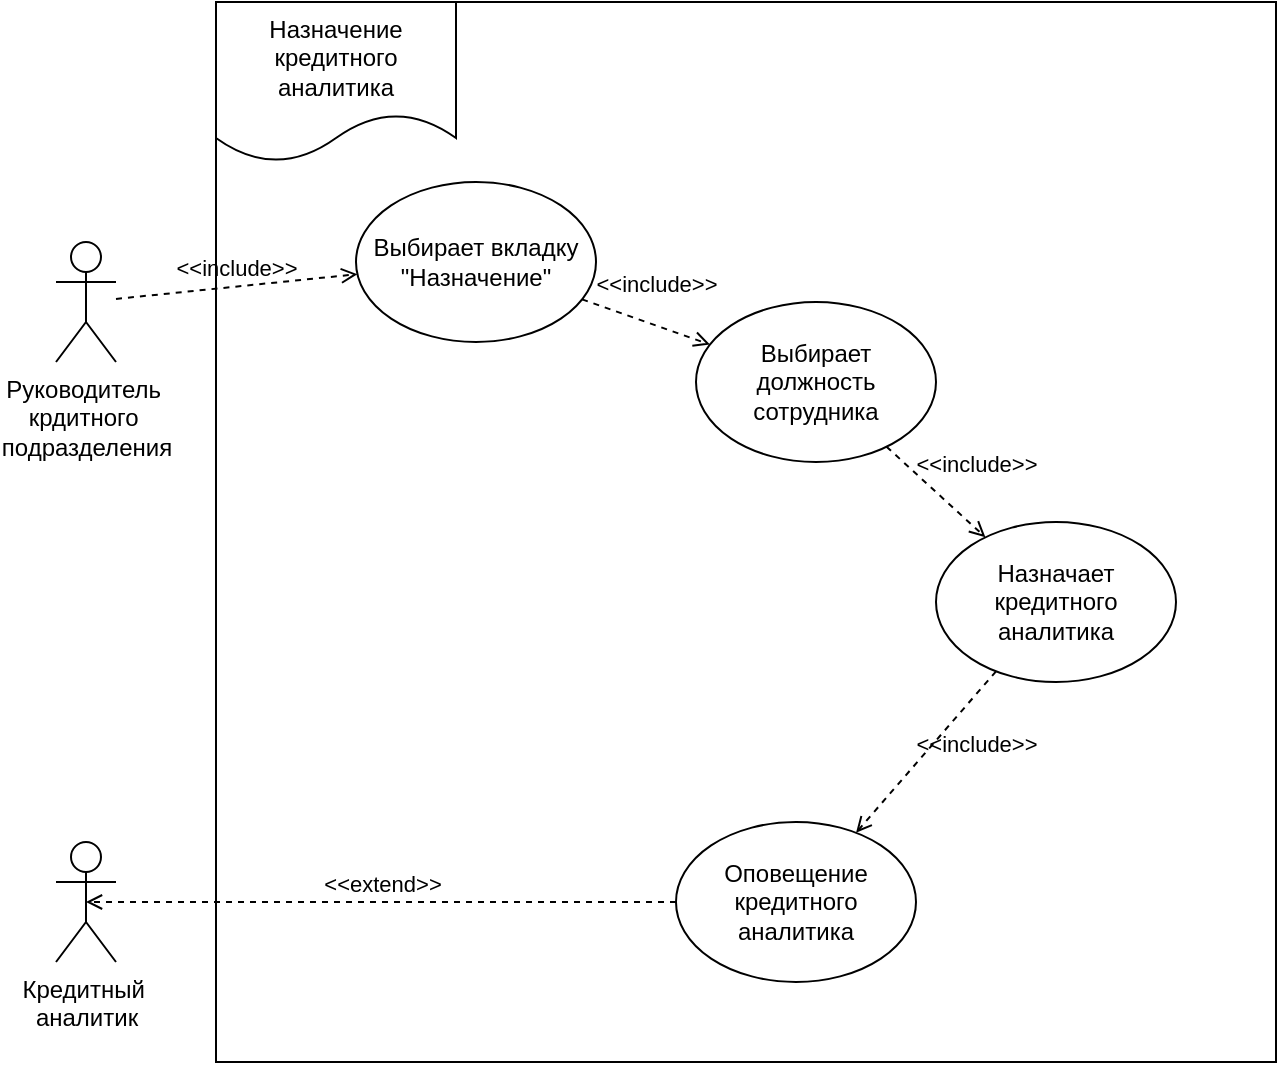 <mxfile version="20.5.1" type="github">
  <diagram id="us2rn3E2usNwzeT_RqId" name="Страница 1">
    <mxGraphModel dx="946" dy="645" grid="1" gridSize="10" guides="1" tooltips="1" connect="1" arrows="1" fold="1" page="1" pageScale="1" pageWidth="827" pageHeight="1169" math="0" shadow="0">
      <root>
        <mxCell id="0" />
        <mxCell id="1" parent="0" />
        <mxCell id="nMol0IlKVA1DJJikbkKB-1" value="" style="whiteSpace=wrap;html=1;aspect=fixed;" vertex="1" parent="1">
          <mxGeometry x="120" y="80" width="530" height="530" as="geometry" />
        </mxCell>
        <mxCell id="nMol0IlKVA1DJJikbkKB-2" value="Кредитный&amp;nbsp;&lt;br&gt;аналитик" style="shape=umlActor;verticalLabelPosition=bottom;verticalAlign=top;html=1;outlineConnect=0;" vertex="1" parent="1">
          <mxGeometry x="40" y="500" width="30" height="60" as="geometry" />
        </mxCell>
        <mxCell id="nMol0IlKVA1DJJikbkKB-3" value="Руководитель&amp;nbsp;&lt;br&gt;крдитного&amp;nbsp;&lt;br&gt;подразделения" style="shape=umlActor;verticalLabelPosition=bottom;verticalAlign=top;html=1;outlineConnect=0;" vertex="1" parent="1">
          <mxGeometry x="40" y="200" width="30" height="60" as="geometry" />
        </mxCell>
        <mxCell id="nMol0IlKVA1DJJikbkKB-5" value="Выбирает вкладку &quot;Назначение&quot;" style="ellipse;whiteSpace=wrap;html=1;" vertex="1" parent="1">
          <mxGeometry x="190" y="170" width="120" height="80" as="geometry" />
        </mxCell>
        <mxCell id="nMol0IlKVA1DJJikbkKB-6" value="Выбирает должность сотрудника" style="ellipse;whiteSpace=wrap;html=1;" vertex="1" parent="1">
          <mxGeometry x="360" y="230" width="120" height="80" as="geometry" />
        </mxCell>
        <mxCell id="nMol0IlKVA1DJJikbkKB-7" value="Назначает кредитного аналитика" style="ellipse;whiteSpace=wrap;html=1;" vertex="1" parent="1">
          <mxGeometry x="480" y="340" width="120" height="80" as="geometry" />
        </mxCell>
        <mxCell id="nMol0IlKVA1DJJikbkKB-8" value="Оповещение кредитного аналитика" style="ellipse;whiteSpace=wrap;html=1;" vertex="1" parent="1">
          <mxGeometry x="350" y="490" width="120" height="80" as="geometry" />
        </mxCell>
        <mxCell id="nMol0IlKVA1DJJikbkKB-9" value="Назначение кредитного аналитика" style="shape=document;whiteSpace=wrap;html=1;boundedLbl=1;" vertex="1" parent="1">
          <mxGeometry x="120" y="80" width="120" height="80" as="geometry" />
        </mxCell>
        <mxCell id="nMol0IlKVA1DJJikbkKB-13" style="edgeStyle=orthogonalEdgeStyle;rounded=0;orthogonalLoop=1;jettySize=auto;html=1;exitX=0.5;exitY=1;exitDx=0;exitDy=0;" edge="1" parent="1" source="nMol0IlKVA1DJJikbkKB-1" target="nMol0IlKVA1DJJikbkKB-1">
          <mxGeometry relative="1" as="geometry" />
        </mxCell>
        <mxCell id="nMol0IlKVA1DJJikbkKB-14" value="&amp;lt;&amp;lt;extend&amp;gt;&amp;gt;" style="html=1;verticalAlign=bottom;labelBackgroundColor=none;endArrow=open;endFill=0;dashed=1;rounded=0;entryX=0.5;entryY=0.5;entryDx=0;entryDy=0;entryPerimeter=0;" edge="1" parent="1" source="nMol0IlKVA1DJJikbkKB-8" target="nMol0IlKVA1DJJikbkKB-2">
          <mxGeometry width="160" relative="1" as="geometry">
            <mxPoint x="350" y="330" as="sourcePoint" />
            <mxPoint x="510" y="330" as="targetPoint" />
          </mxGeometry>
        </mxCell>
        <mxCell id="nMol0IlKVA1DJJikbkKB-15" value="&amp;lt;&amp;lt;include&amp;gt;&amp;gt;" style="html=1;verticalAlign=bottom;labelBackgroundColor=none;endArrow=open;endFill=0;dashed=1;rounded=0;" edge="1" parent="1" source="nMol0IlKVA1DJJikbkKB-3" target="nMol0IlKVA1DJJikbkKB-5">
          <mxGeometry width="160" relative="1" as="geometry">
            <mxPoint x="350" y="330" as="sourcePoint" />
            <mxPoint x="510" y="330" as="targetPoint" />
          </mxGeometry>
        </mxCell>
        <mxCell id="nMol0IlKVA1DJJikbkKB-16" value="&amp;lt;&amp;lt;include&amp;gt;&amp;gt;" style="html=1;verticalAlign=bottom;labelBackgroundColor=none;endArrow=open;endFill=0;dashed=1;rounded=0;" edge="1" parent="1" source="nMol0IlKVA1DJJikbkKB-5" target="nMol0IlKVA1DJJikbkKB-6">
          <mxGeometry x="0.041" y="11" width="160" relative="1" as="geometry">
            <mxPoint x="350" y="330" as="sourcePoint" />
            <mxPoint x="510" y="330" as="targetPoint" />
            <mxPoint as="offset" />
          </mxGeometry>
        </mxCell>
        <mxCell id="nMol0IlKVA1DJJikbkKB-17" value="&amp;lt;&amp;lt;include&amp;gt;&amp;gt;" style="html=1;verticalAlign=bottom;labelBackgroundColor=none;endArrow=open;endFill=0;dashed=1;rounded=0;" edge="1" parent="1" source="nMol0IlKVA1DJJikbkKB-6" target="nMol0IlKVA1DJJikbkKB-7">
          <mxGeometry x="0.339" y="17" width="160" relative="1" as="geometry">
            <mxPoint x="350" y="330" as="sourcePoint" />
            <mxPoint x="510" y="330" as="targetPoint" />
            <mxPoint as="offset" />
          </mxGeometry>
        </mxCell>
        <mxCell id="nMol0IlKVA1DJJikbkKB-18" value="&amp;lt;&amp;lt;include&amp;gt;&amp;gt;" style="html=1;verticalAlign=bottom;labelBackgroundColor=none;endArrow=open;endFill=0;dashed=1;rounded=0;" edge="1" parent="1" source="nMol0IlKVA1DJJikbkKB-7" target="nMol0IlKVA1DJJikbkKB-8">
          <mxGeometry x="-0.236" y="22" width="160" relative="1" as="geometry">
            <mxPoint x="350" y="330" as="sourcePoint" />
            <mxPoint x="510" y="330" as="targetPoint" />
            <mxPoint as="offset" />
          </mxGeometry>
        </mxCell>
      </root>
    </mxGraphModel>
  </diagram>
</mxfile>
